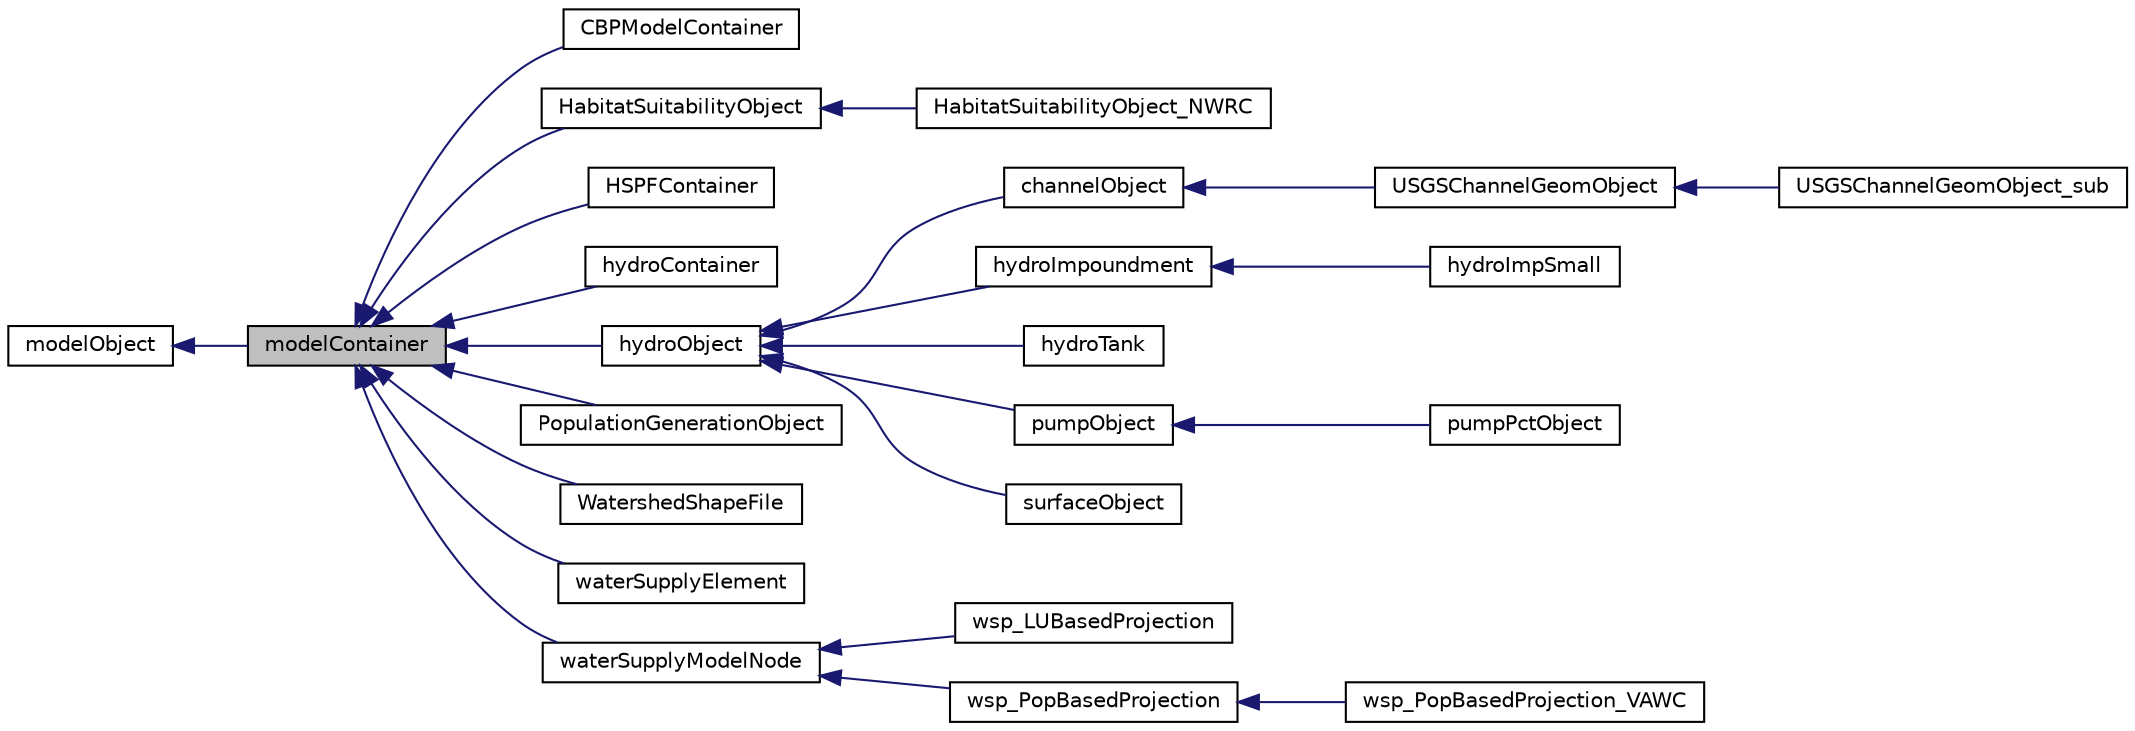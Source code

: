 digraph "modelContainer"
{
 // LATEX_PDF_SIZE
  edge [fontname="Helvetica",fontsize="10",labelfontname="Helvetica",labelfontsize="10"];
  node [fontname="Helvetica",fontsize="10",shape=record];
  rankdir="LR";
  Node1 [label="modelContainer",height=0.2,width=0.4,color="black", fillcolor="grey75", style="filled", fontcolor="black",tooltip=" "];
  Node2 -> Node1 [dir="back",color="midnightblue",fontsize="10",style="solid"];
  Node2 [label="modelObject",height=0.2,width=0.4,color="black", fillcolor="white", style="filled",URL="$classmodelObject.html",tooltip=" "];
  Node1 -> Node3 [dir="back",color="midnightblue",fontsize="10",style="solid"];
  Node3 [label="CBPModelContainer",height=0.2,width=0.4,color="black", fillcolor="white", style="filled",URL="$classCBPModelContainer.html",tooltip=" "];
  Node1 -> Node4 [dir="back",color="midnightblue",fontsize="10",style="solid"];
  Node4 [label="HabitatSuitabilityObject",height=0.2,width=0.4,color="black", fillcolor="white", style="filled",URL="$classHabitatSuitabilityObject.html",tooltip=" "];
  Node4 -> Node5 [dir="back",color="midnightblue",fontsize="10",style="solid"];
  Node5 [label="HabitatSuitabilityObject_NWRC",height=0.2,width=0.4,color="black", fillcolor="white", style="filled",URL="$classHabitatSuitabilityObject__NWRC.html",tooltip=" "];
  Node1 -> Node6 [dir="back",color="midnightblue",fontsize="10",style="solid"];
  Node6 [label="HSPFContainer",height=0.2,width=0.4,color="black", fillcolor="white", style="filled",URL="$classHSPFContainer.html",tooltip=" "];
  Node1 -> Node7 [dir="back",color="midnightblue",fontsize="10",style="solid"];
  Node7 [label="hydroContainer",height=0.2,width=0.4,color="black", fillcolor="white", style="filled",URL="$classhydroContainer.html",tooltip=" "];
  Node1 -> Node8 [dir="back",color="midnightblue",fontsize="10",style="solid"];
  Node8 [label="hydroObject",height=0.2,width=0.4,color="black", fillcolor="white", style="filled",URL="$classhydroObject.html",tooltip=" "];
  Node8 -> Node9 [dir="back",color="midnightblue",fontsize="10",style="solid"];
  Node9 [label="channelObject",height=0.2,width=0.4,color="black", fillcolor="white", style="filled",URL="$classchannelObject.html",tooltip=" "];
  Node9 -> Node10 [dir="back",color="midnightblue",fontsize="10",style="solid"];
  Node10 [label="USGSChannelGeomObject",height=0.2,width=0.4,color="black", fillcolor="white", style="filled",URL="$classUSGSChannelGeomObject.html",tooltip=" "];
  Node10 -> Node11 [dir="back",color="midnightblue",fontsize="10",style="solid"];
  Node11 [label="USGSChannelGeomObject_sub",height=0.2,width=0.4,color="black", fillcolor="white", style="filled",URL="$classUSGSChannelGeomObject__sub.html",tooltip=" "];
  Node8 -> Node12 [dir="back",color="midnightblue",fontsize="10",style="solid"];
  Node12 [label="hydroImpoundment",height=0.2,width=0.4,color="black", fillcolor="white", style="filled",URL="$classhydroImpoundment.html",tooltip=" "];
  Node12 -> Node13 [dir="back",color="midnightblue",fontsize="10",style="solid"];
  Node13 [label="hydroImpSmall",height=0.2,width=0.4,color="black", fillcolor="white", style="filled",URL="$classhydroImpSmall.html",tooltip=" "];
  Node8 -> Node14 [dir="back",color="midnightblue",fontsize="10",style="solid"];
  Node14 [label="hydroTank",height=0.2,width=0.4,color="black", fillcolor="white", style="filled",URL="$classhydroTank.html",tooltip=" "];
  Node8 -> Node15 [dir="back",color="midnightblue",fontsize="10",style="solid"];
  Node15 [label="pumpObject",height=0.2,width=0.4,color="black", fillcolor="white", style="filled",URL="$classpumpObject.html",tooltip=" "];
  Node15 -> Node16 [dir="back",color="midnightblue",fontsize="10",style="solid"];
  Node16 [label="pumpPctObject",height=0.2,width=0.4,color="black", fillcolor="white", style="filled",URL="$classpumpPctObject.html",tooltip=" "];
  Node8 -> Node17 [dir="back",color="midnightblue",fontsize="10",style="solid"];
  Node17 [label="surfaceObject",height=0.2,width=0.4,color="black", fillcolor="white", style="filled",URL="$classsurfaceObject.html",tooltip=" "];
  Node1 -> Node18 [dir="back",color="midnightblue",fontsize="10",style="solid"];
  Node18 [label="PopulationGenerationObject",height=0.2,width=0.4,color="black", fillcolor="white", style="filled",URL="$classPopulationGenerationObject.html",tooltip=" "];
  Node1 -> Node19 [dir="back",color="midnightblue",fontsize="10",style="solid"];
  Node19 [label="WatershedShapeFile",height=0.2,width=0.4,color="black", fillcolor="white", style="filled",URL="$classWatershedShapeFile.html",tooltip=" "];
  Node1 -> Node20 [dir="back",color="midnightblue",fontsize="10",style="solid"];
  Node20 [label="waterSupplyElement",height=0.2,width=0.4,color="black", fillcolor="white", style="filled",URL="$classwaterSupplyElement.html",tooltip=" "];
  Node1 -> Node21 [dir="back",color="midnightblue",fontsize="10",style="solid"];
  Node21 [label="waterSupplyModelNode",height=0.2,width=0.4,color="black", fillcolor="white", style="filled",URL="$classwaterSupplyModelNode.html",tooltip=" "];
  Node21 -> Node22 [dir="back",color="midnightblue",fontsize="10",style="solid"];
  Node22 [label="wsp_LUBasedProjection",height=0.2,width=0.4,color="black", fillcolor="white", style="filled",URL="$classwsp__LUBasedProjection.html",tooltip=" "];
  Node21 -> Node23 [dir="back",color="midnightblue",fontsize="10",style="solid"];
  Node23 [label="wsp_PopBasedProjection",height=0.2,width=0.4,color="black", fillcolor="white", style="filled",URL="$classwsp__PopBasedProjection.html",tooltip=" "];
  Node23 -> Node24 [dir="back",color="midnightblue",fontsize="10",style="solid"];
  Node24 [label="wsp_PopBasedProjection_VAWC",height=0.2,width=0.4,color="black", fillcolor="white", style="filled",URL="$classwsp__PopBasedProjection__VAWC.html",tooltip=" "];
}

